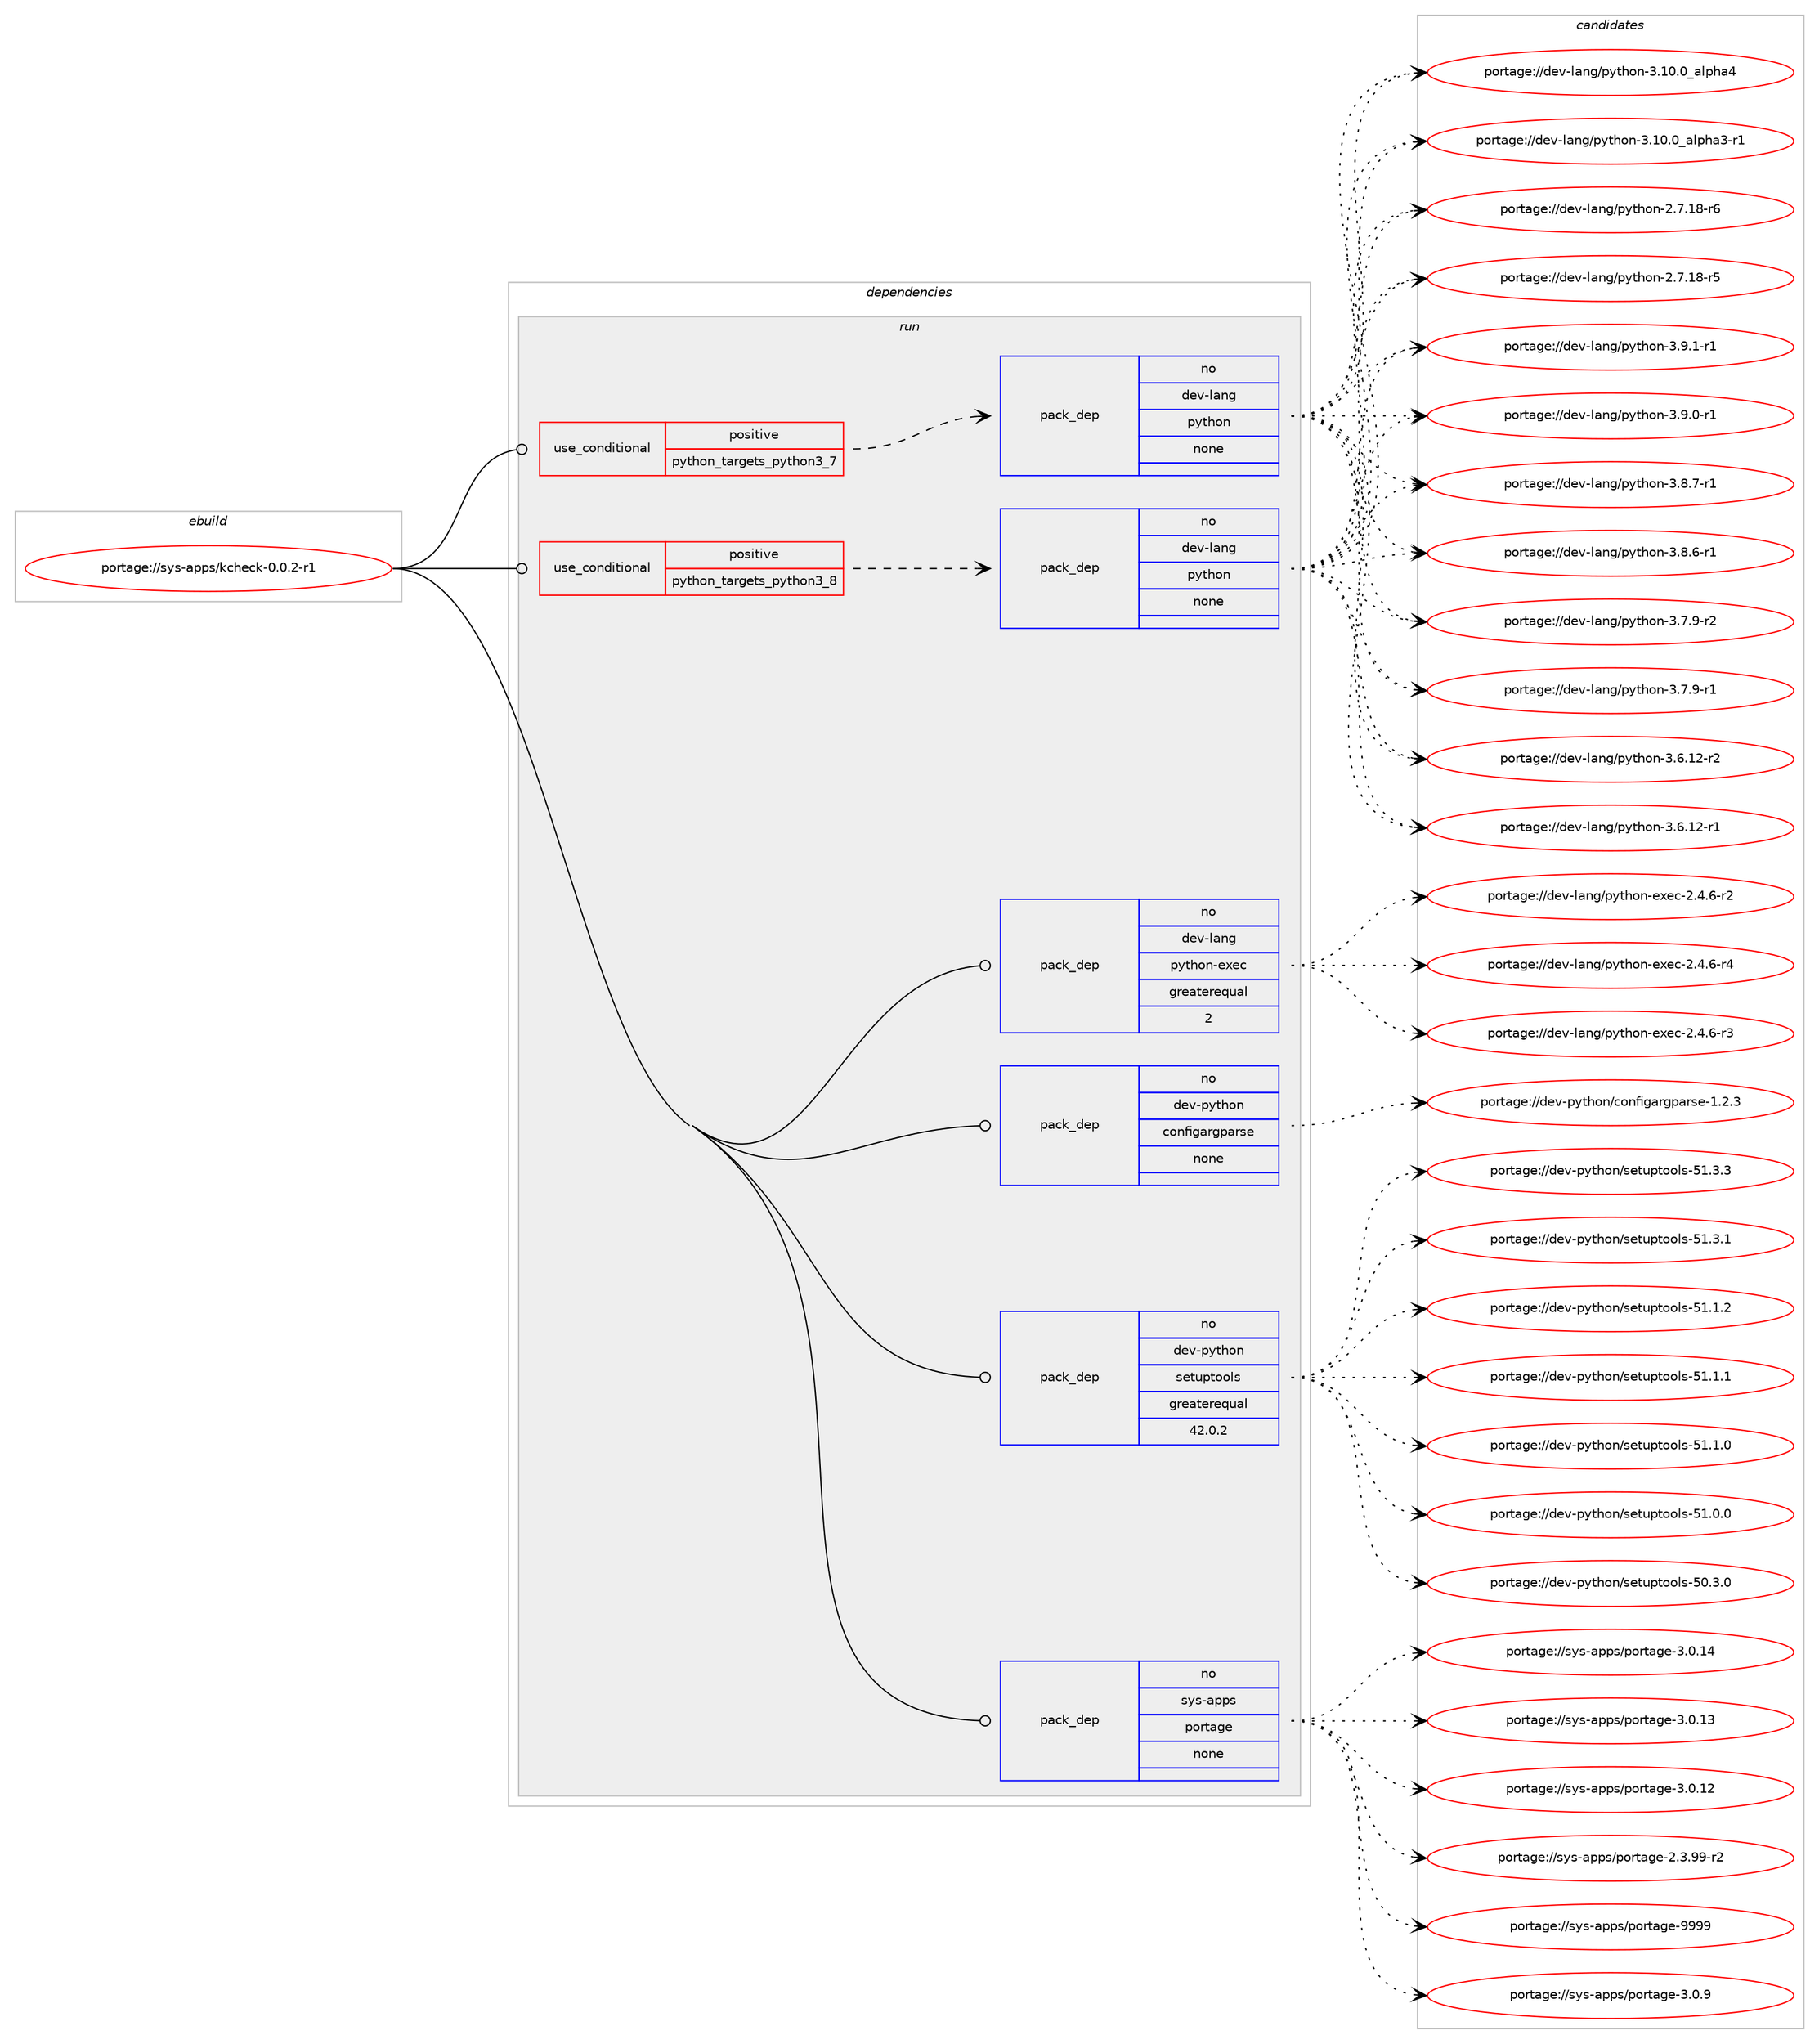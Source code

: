 digraph prolog {

# *************
# Graph options
# *************

newrank=true;
concentrate=true;
compound=true;
graph [rankdir=LR,fontname=Helvetica,fontsize=10,ranksep=1.5];#, ranksep=2.5, nodesep=0.2];
edge  [arrowhead=vee];
node  [fontname=Helvetica,fontsize=10];

# **********
# The ebuild
# **********

subgraph cluster_leftcol {
color=gray;
rank=same;
label=<<i>ebuild</i>>;
id [label="portage://sys-apps/kcheck-0.0.2-r1", color=red, width=4, href="../sys-apps/kcheck-0.0.2-r1.svg"];
}

# ****************
# The dependencies
# ****************

subgraph cluster_midcol {
color=gray;
label=<<i>dependencies</i>>;
subgraph cluster_compile {
fillcolor="#eeeeee";
style=filled;
label=<<i>compile</i>>;
}
subgraph cluster_compileandrun {
fillcolor="#eeeeee";
style=filled;
label=<<i>compile and run</i>>;
}
subgraph cluster_run {
fillcolor="#eeeeee";
style=filled;
label=<<i>run</i>>;
subgraph cond4157 {
dependency13758 [label=<<TABLE BORDER="0" CELLBORDER="1" CELLSPACING="0" CELLPADDING="4"><TR><TD ROWSPAN="3" CELLPADDING="10">use_conditional</TD></TR><TR><TD>positive</TD></TR><TR><TD>python_targets_python3_7</TD></TR></TABLE>>, shape=none, color=red];
subgraph pack9481 {
dependency13759 [label=<<TABLE BORDER="0" CELLBORDER="1" CELLSPACING="0" CELLPADDING="4" WIDTH="220"><TR><TD ROWSPAN="6" CELLPADDING="30">pack_dep</TD></TR><TR><TD WIDTH="110">no</TD></TR><TR><TD>dev-lang</TD></TR><TR><TD>python</TD></TR><TR><TD>none</TD></TR><TR><TD></TD></TR></TABLE>>, shape=none, color=blue];
}
dependency13758:e -> dependency13759:w [weight=20,style="dashed",arrowhead="vee"];
}
id:e -> dependency13758:w [weight=20,style="solid",arrowhead="odot"];
subgraph cond4158 {
dependency13760 [label=<<TABLE BORDER="0" CELLBORDER="1" CELLSPACING="0" CELLPADDING="4"><TR><TD ROWSPAN="3" CELLPADDING="10">use_conditional</TD></TR><TR><TD>positive</TD></TR><TR><TD>python_targets_python3_8</TD></TR></TABLE>>, shape=none, color=red];
subgraph pack9482 {
dependency13761 [label=<<TABLE BORDER="0" CELLBORDER="1" CELLSPACING="0" CELLPADDING="4" WIDTH="220"><TR><TD ROWSPAN="6" CELLPADDING="30">pack_dep</TD></TR><TR><TD WIDTH="110">no</TD></TR><TR><TD>dev-lang</TD></TR><TR><TD>python</TD></TR><TR><TD>none</TD></TR><TR><TD></TD></TR></TABLE>>, shape=none, color=blue];
}
dependency13760:e -> dependency13761:w [weight=20,style="dashed",arrowhead="vee"];
}
id:e -> dependency13760:w [weight=20,style="solid",arrowhead="odot"];
subgraph pack9483 {
dependency13762 [label=<<TABLE BORDER="0" CELLBORDER="1" CELLSPACING="0" CELLPADDING="4" WIDTH="220"><TR><TD ROWSPAN="6" CELLPADDING="30">pack_dep</TD></TR><TR><TD WIDTH="110">no</TD></TR><TR><TD>dev-lang</TD></TR><TR><TD>python-exec</TD></TR><TR><TD>greaterequal</TD></TR><TR><TD>2</TD></TR></TABLE>>, shape=none, color=blue];
}
id:e -> dependency13762:w [weight=20,style="solid",arrowhead="odot"];
subgraph pack9484 {
dependency13763 [label=<<TABLE BORDER="0" CELLBORDER="1" CELLSPACING="0" CELLPADDING="4" WIDTH="220"><TR><TD ROWSPAN="6" CELLPADDING="30">pack_dep</TD></TR><TR><TD WIDTH="110">no</TD></TR><TR><TD>dev-python</TD></TR><TR><TD>configargparse</TD></TR><TR><TD>none</TD></TR><TR><TD></TD></TR></TABLE>>, shape=none, color=blue];
}
id:e -> dependency13763:w [weight=20,style="solid",arrowhead="odot"];
subgraph pack9485 {
dependency13764 [label=<<TABLE BORDER="0" CELLBORDER="1" CELLSPACING="0" CELLPADDING="4" WIDTH="220"><TR><TD ROWSPAN="6" CELLPADDING="30">pack_dep</TD></TR><TR><TD WIDTH="110">no</TD></TR><TR><TD>dev-python</TD></TR><TR><TD>setuptools</TD></TR><TR><TD>greaterequal</TD></TR><TR><TD>42.0.2</TD></TR></TABLE>>, shape=none, color=blue];
}
id:e -> dependency13764:w [weight=20,style="solid",arrowhead="odot"];
subgraph pack9486 {
dependency13765 [label=<<TABLE BORDER="0" CELLBORDER="1" CELLSPACING="0" CELLPADDING="4" WIDTH="220"><TR><TD ROWSPAN="6" CELLPADDING="30">pack_dep</TD></TR><TR><TD WIDTH="110">no</TD></TR><TR><TD>sys-apps</TD></TR><TR><TD>portage</TD></TR><TR><TD>none</TD></TR><TR><TD></TD></TR></TABLE>>, shape=none, color=blue];
}
id:e -> dependency13765:w [weight=20,style="solid",arrowhead="odot"];
}
}

# **************
# The candidates
# **************

subgraph cluster_choices {
rank=same;
color=gray;
label=<<i>candidates</i>>;

subgraph choice9481 {
color=black;
nodesep=1;
choice1001011184510897110103471121211161041111104551465746494511449 [label="portage://dev-lang/python-3.9.1-r1", color=red, width=4,href="../dev-lang/python-3.9.1-r1.svg"];
choice1001011184510897110103471121211161041111104551465746484511449 [label="portage://dev-lang/python-3.9.0-r1", color=red, width=4,href="../dev-lang/python-3.9.0-r1.svg"];
choice1001011184510897110103471121211161041111104551465646554511449 [label="portage://dev-lang/python-3.8.7-r1", color=red, width=4,href="../dev-lang/python-3.8.7-r1.svg"];
choice1001011184510897110103471121211161041111104551465646544511449 [label="portage://dev-lang/python-3.8.6-r1", color=red, width=4,href="../dev-lang/python-3.8.6-r1.svg"];
choice1001011184510897110103471121211161041111104551465546574511450 [label="portage://dev-lang/python-3.7.9-r2", color=red, width=4,href="../dev-lang/python-3.7.9-r2.svg"];
choice1001011184510897110103471121211161041111104551465546574511449 [label="portage://dev-lang/python-3.7.9-r1", color=red, width=4,href="../dev-lang/python-3.7.9-r1.svg"];
choice100101118451089711010347112121116104111110455146544649504511450 [label="portage://dev-lang/python-3.6.12-r2", color=red, width=4,href="../dev-lang/python-3.6.12-r2.svg"];
choice100101118451089711010347112121116104111110455146544649504511449 [label="portage://dev-lang/python-3.6.12-r1", color=red, width=4,href="../dev-lang/python-3.6.12-r1.svg"];
choice1001011184510897110103471121211161041111104551464948464895971081121049752 [label="portage://dev-lang/python-3.10.0_alpha4", color=red, width=4,href="../dev-lang/python-3.10.0_alpha4.svg"];
choice10010111845108971101034711212111610411111045514649484648959710811210497514511449 [label="portage://dev-lang/python-3.10.0_alpha3-r1", color=red, width=4,href="../dev-lang/python-3.10.0_alpha3-r1.svg"];
choice100101118451089711010347112121116104111110455046554649564511454 [label="portage://dev-lang/python-2.7.18-r6", color=red, width=4,href="../dev-lang/python-2.7.18-r6.svg"];
choice100101118451089711010347112121116104111110455046554649564511453 [label="portage://dev-lang/python-2.7.18-r5", color=red, width=4,href="../dev-lang/python-2.7.18-r5.svg"];
dependency13759:e -> choice1001011184510897110103471121211161041111104551465746494511449:w [style=dotted,weight="100"];
dependency13759:e -> choice1001011184510897110103471121211161041111104551465746484511449:w [style=dotted,weight="100"];
dependency13759:e -> choice1001011184510897110103471121211161041111104551465646554511449:w [style=dotted,weight="100"];
dependency13759:e -> choice1001011184510897110103471121211161041111104551465646544511449:w [style=dotted,weight="100"];
dependency13759:e -> choice1001011184510897110103471121211161041111104551465546574511450:w [style=dotted,weight="100"];
dependency13759:e -> choice1001011184510897110103471121211161041111104551465546574511449:w [style=dotted,weight="100"];
dependency13759:e -> choice100101118451089711010347112121116104111110455146544649504511450:w [style=dotted,weight="100"];
dependency13759:e -> choice100101118451089711010347112121116104111110455146544649504511449:w [style=dotted,weight="100"];
dependency13759:e -> choice1001011184510897110103471121211161041111104551464948464895971081121049752:w [style=dotted,weight="100"];
dependency13759:e -> choice10010111845108971101034711212111610411111045514649484648959710811210497514511449:w [style=dotted,weight="100"];
dependency13759:e -> choice100101118451089711010347112121116104111110455046554649564511454:w [style=dotted,weight="100"];
dependency13759:e -> choice100101118451089711010347112121116104111110455046554649564511453:w [style=dotted,weight="100"];
}
subgraph choice9482 {
color=black;
nodesep=1;
choice1001011184510897110103471121211161041111104551465746494511449 [label="portage://dev-lang/python-3.9.1-r1", color=red, width=4,href="../dev-lang/python-3.9.1-r1.svg"];
choice1001011184510897110103471121211161041111104551465746484511449 [label="portage://dev-lang/python-3.9.0-r1", color=red, width=4,href="../dev-lang/python-3.9.0-r1.svg"];
choice1001011184510897110103471121211161041111104551465646554511449 [label="portage://dev-lang/python-3.8.7-r1", color=red, width=4,href="../dev-lang/python-3.8.7-r1.svg"];
choice1001011184510897110103471121211161041111104551465646544511449 [label="portage://dev-lang/python-3.8.6-r1", color=red, width=4,href="../dev-lang/python-3.8.6-r1.svg"];
choice1001011184510897110103471121211161041111104551465546574511450 [label="portage://dev-lang/python-3.7.9-r2", color=red, width=4,href="../dev-lang/python-3.7.9-r2.svg"];
choice1001011184510897110103471121211161041111104551465546574511449 [label="portage://dev-lang/python-3.7.9-r1", color=red, width=4,href="../dev-lang/python-3.7.9-r1.svg"];
choice100101118451089711010347112121116104111110455146544649504511450 [label="portage://dev-lang/python-3.6.12-r2", color=red, width=4,href="../dev-lang/python-3.6.12-r2.svg"];
choice100101118451089711010347112121116104111110455146544649504511449 [label="portage://dev-lang/python-3.6.12-r1", color=red, width=4,href="../dev-lang/python-3.6.12-r1.svg"];
choice1001011184510897110103471121211161041111104551464948464895971081121049752 [label="portage://dev-lang/python-3.10.0_alpha4", color=red, width=4,href="../dev-lang/python-3.10.0_alpha4.svg"];
choice10010111845108971101034711212111610411111045514649484648959710811210497514511449 [label="portage://dev-lang/python-3.10.0_alpha3-r1", color=red, width=4,href="../dev-lang/python-3.10.0_alpha3-r1.svg"];
choice100101118451089711010347112121116104111110455046554649564511454 [label="portage://dev-lang/python-2.7.18-r6", color=red, width=4,href="../dev-lang/python-2.7.18-r6.svg"];
choice100101118451089711010347112121116104111110455046554649564511453 [label="portage://dev-lang/python-2.7.18-r5", color=red, width=4,href="../dev-lang/python-2.7.18-r5.svg"];
dependency13761:e -> choice1001011184510897110103471121211161041111104551465746494511449:w [style=dotted,weight="100"];
dependency13761:e -> choice1001011184510897110103471121211161041111104551465746484511449:w [style=dotted,weight="100"];
dependency13761:e -> choice1001011184510897110103471121211161041111104551465646554511449:w [style=dotted,weight="100"];
dependency13761:e -> choice1001011184510897110103471121211161041111104551465646544511449:w [style=dotted,weight="100"];
dependency13761:e -> choice1001011184510897110103471121211161041111104551465546574511450:w [style=dotted,weight="100"];
dependency13761:e -> choice1001011184510897110103471121211161041111104551465546574511449:w [style=dotted,weight="100"];
dependency13761:e -> choice100101118451089711010347112121116104111110455146544649504511450:w [style=dotted,weight="100"];
dependency13761:e -> choice100101118451089711010347112121116104111110455146544649504511449:w [style=dotted,weight="100"];
dependency13761:e -> choice1001011184510897110103471121211161041111104551464948464895971081121049752:w [style=dotted,weight="100"];
dependency13761:e -> choice10010111845108971101034711212111610411111045514649484648959710811210497514511449:w [style=dotted,weight="100"];
dependency13761:e -> choice100101118451089711010347112121116104111110455046554649564511454:w [style=dotted,weight="100"];
dependency13761:e -> choice100101118451089711010347112121116104111110455046554649564511453:w [style=dotted,weight="100"];
}
subgraph choice9483 {
color=black;
nodesep=1;
choice10010111845108971101034711212111610411111045101120101994550465246544511452 [label="portage://dev-lang/python-exec-2.4.6-r4", color=red, width=4,href="../dev-lang/python-exec-2.4.6-r4.svg"];
choice10010111845108971101034711212111610411111045101120101994550465246544511451 [label="portage://dev-lang/python-exec-2.4.6-r3", color=red, width=4,href="../dev-lang/python-exec-2.4.6-r3.svg"];
choice10010111845108971101034711212111610411111045101120101994550465246544511450 [label="portage://dev-lang/python-exec-2.4.6-r2", color=red, width=4,href="../dev-lang/python-exec-2.4.6-r2.svg"];
dependency13762:e -> choice10010111845108971101034711212111610411111045101120101994550465246544511452:w [style=dotted,weight="100"];
dependency13762:e -> choice10010111845108971101034711212111610411111045101120101994550465246544511451:w [style=dotted,weight="100"];
dependency13762:e -> choice10010111845108971101034711212111610411111045101120101994550465246544511450:w [style=dotted,weight="100"];
}
subgraph choice9484 {
color=black;
nodesep=1;
choice1001011184511212111610411111047991111101021051039711410311297114115101454946504651 [label="portage://dev-python/configargparse-1.2.3", color=red, width=4,href="../dev-python/configargparse-1.2.3.svg"];
dependency13763:e -> choice1001011184511212111610411111047991111101021051039711410311297114115101454946504651:w [style=dotted,weight="100"];
}
subgraph choice9485 {
color=black;
nodesep=1;
choice100101118451121211161041111104711510111611711211611111110811545534946514651 [label="portage://dev-python/setuptools-51.3.3", color=red, width=4,href="../dev-python/setuptools-51.3.3.svg"];
choice100101118451121211161041111104711510111611711211611111110811545534946514649 [label="portage://dev-python/setuptools-51.3.1", color=red, width=4,href="../dev-python/setuptools-51.3.1.svg"];
choice100101118451121211161041111104711510111611711211611111110811545534946494650 [label="portage://dev-python/setuptools-51.1.2", color=red, width=4,href="../dev-python/setuptools-51.1.2.svg"];
choice100101118451121211161041111104711510111611711211611111110811545534946494649 [label="portage://dev-python/setuptools-51.1.1", color=red, width=4,href="../dev-python/setuptools-51.1.1.svg"];
choice100101118451121211161041111104711510111611711211611111110811545534946494648 [label="portage://dev-python/setuptools-51.1.0", color=red, width=4,href="../dev-python/setuptools-51.1.0.svg"];
choice100101118451121211161041111104711510111611711211611111110811545534946484648 [label="portage://dev-python/setuptools-51.0.0", color=red, width=4,href="../dev-python/setuptools-51.0.0.svg"];
choice100101118451121211161041111104711510111611711211611111110811545534846514648 [label="portage://dev-python/setuptools-50.3.0", color=red, width=4,href="../dev-python/setuptools-50.3.0.svg"];
dependency13764:e -> choice100101118451121211161041111104711510111611711211611111110811545534946514651:w [style=dotted,weight="100"];
dependency13764:e -> choice100101118451121211161041111104711510111611711211611111110811545534946514649:w [style=dotted,weight="100"];
dependency13764:e -> choice100101118451121211161041111104711510111611711211611111110811545534946494650:w [style=dotted,weight="100"];
dependency13764:e -> choice100101118451121211161041111104711510111611711211611111110811545534946494649:w [style=dotted,weight="100"];
dependency13764:e -> choice100101118451121211161041111104711510111611711211611111110811545534946494648:w [style=dotted,weight="100"];
dependency13764:e -> choice100101118451121211161041111104711510111611711211611111110811545534946484648:w [style=dotted,weight="100"];
dependency13764:e -> choice100101118451121211161041111104711510111611711211611111110811545534846514648:w [style=dotted,weight="100"];
}
subgraph choice9486 {
color=black;
nodesep=1;
choice115121115459711211211547112111114116971031014557575757 [label="portage://sys-apps/portage-9999", color=red, width=4,href="../sys-apps/portage-9999.svg"];
choice11512111545971121121154711211111411697103101455146484657 [label="portage://sys-apps/portage-3.0.9", color=red, width=4,href="../sys-apps/portage-3.0.9.svg"];
choice1151211154597112112115471121111141169710310145514648464952 [label="portage://sys-apps/portage-3.0.14", color=red, width=4,href="../sys-apps/portage-3.0.14.svg"];
choice1151211154597112112115471121111141169710310145514648464951 [label="portage://sys-apps/portage-3.0.13", color=red, width=4,href="../sys-apps/portage-3.0.13.svg"];
choice1151211154597112112115471121111141169710310145514648464950 [label="portage://sys-apps/portage-3.0.12", color=red, width=4,href="../sys-apps/portage-3.0.12.svg"];
choice11512111545971121121154711211111411697103101455046514657574511450 [label="portage://sys-apps/portage-2.3.99-r2", color=red, width=4,href="../sys-apps/portage-2.3.99-r2.svg"];
dependency13765:e -> choice115121115459711211211547112111114116971031014557575757:w [style=dotted,weight="100"];
dependency13765:e -> choice11512111545971121121154711211111411697103101455146484657:w [style=dotted,weight="100"];
dependency13765:e -> choice1151211154597112112115471121111141169710310145514648464952:w [style=dotted,weight="100"];
dependency13765:e -> choice1151211154597112112115471121111141169710310145514648464951:w [style=dotted,weight="100"];
dependency13765:e -> choice1151211154597112112115471121111141169710310145514648464950:w [style=dotted,weight="100"];
dependency13765:e -> choice11512111545971121121154711211111411697103101455046514657574511450:w [style=dotted,weight="100"];
}
}

}
